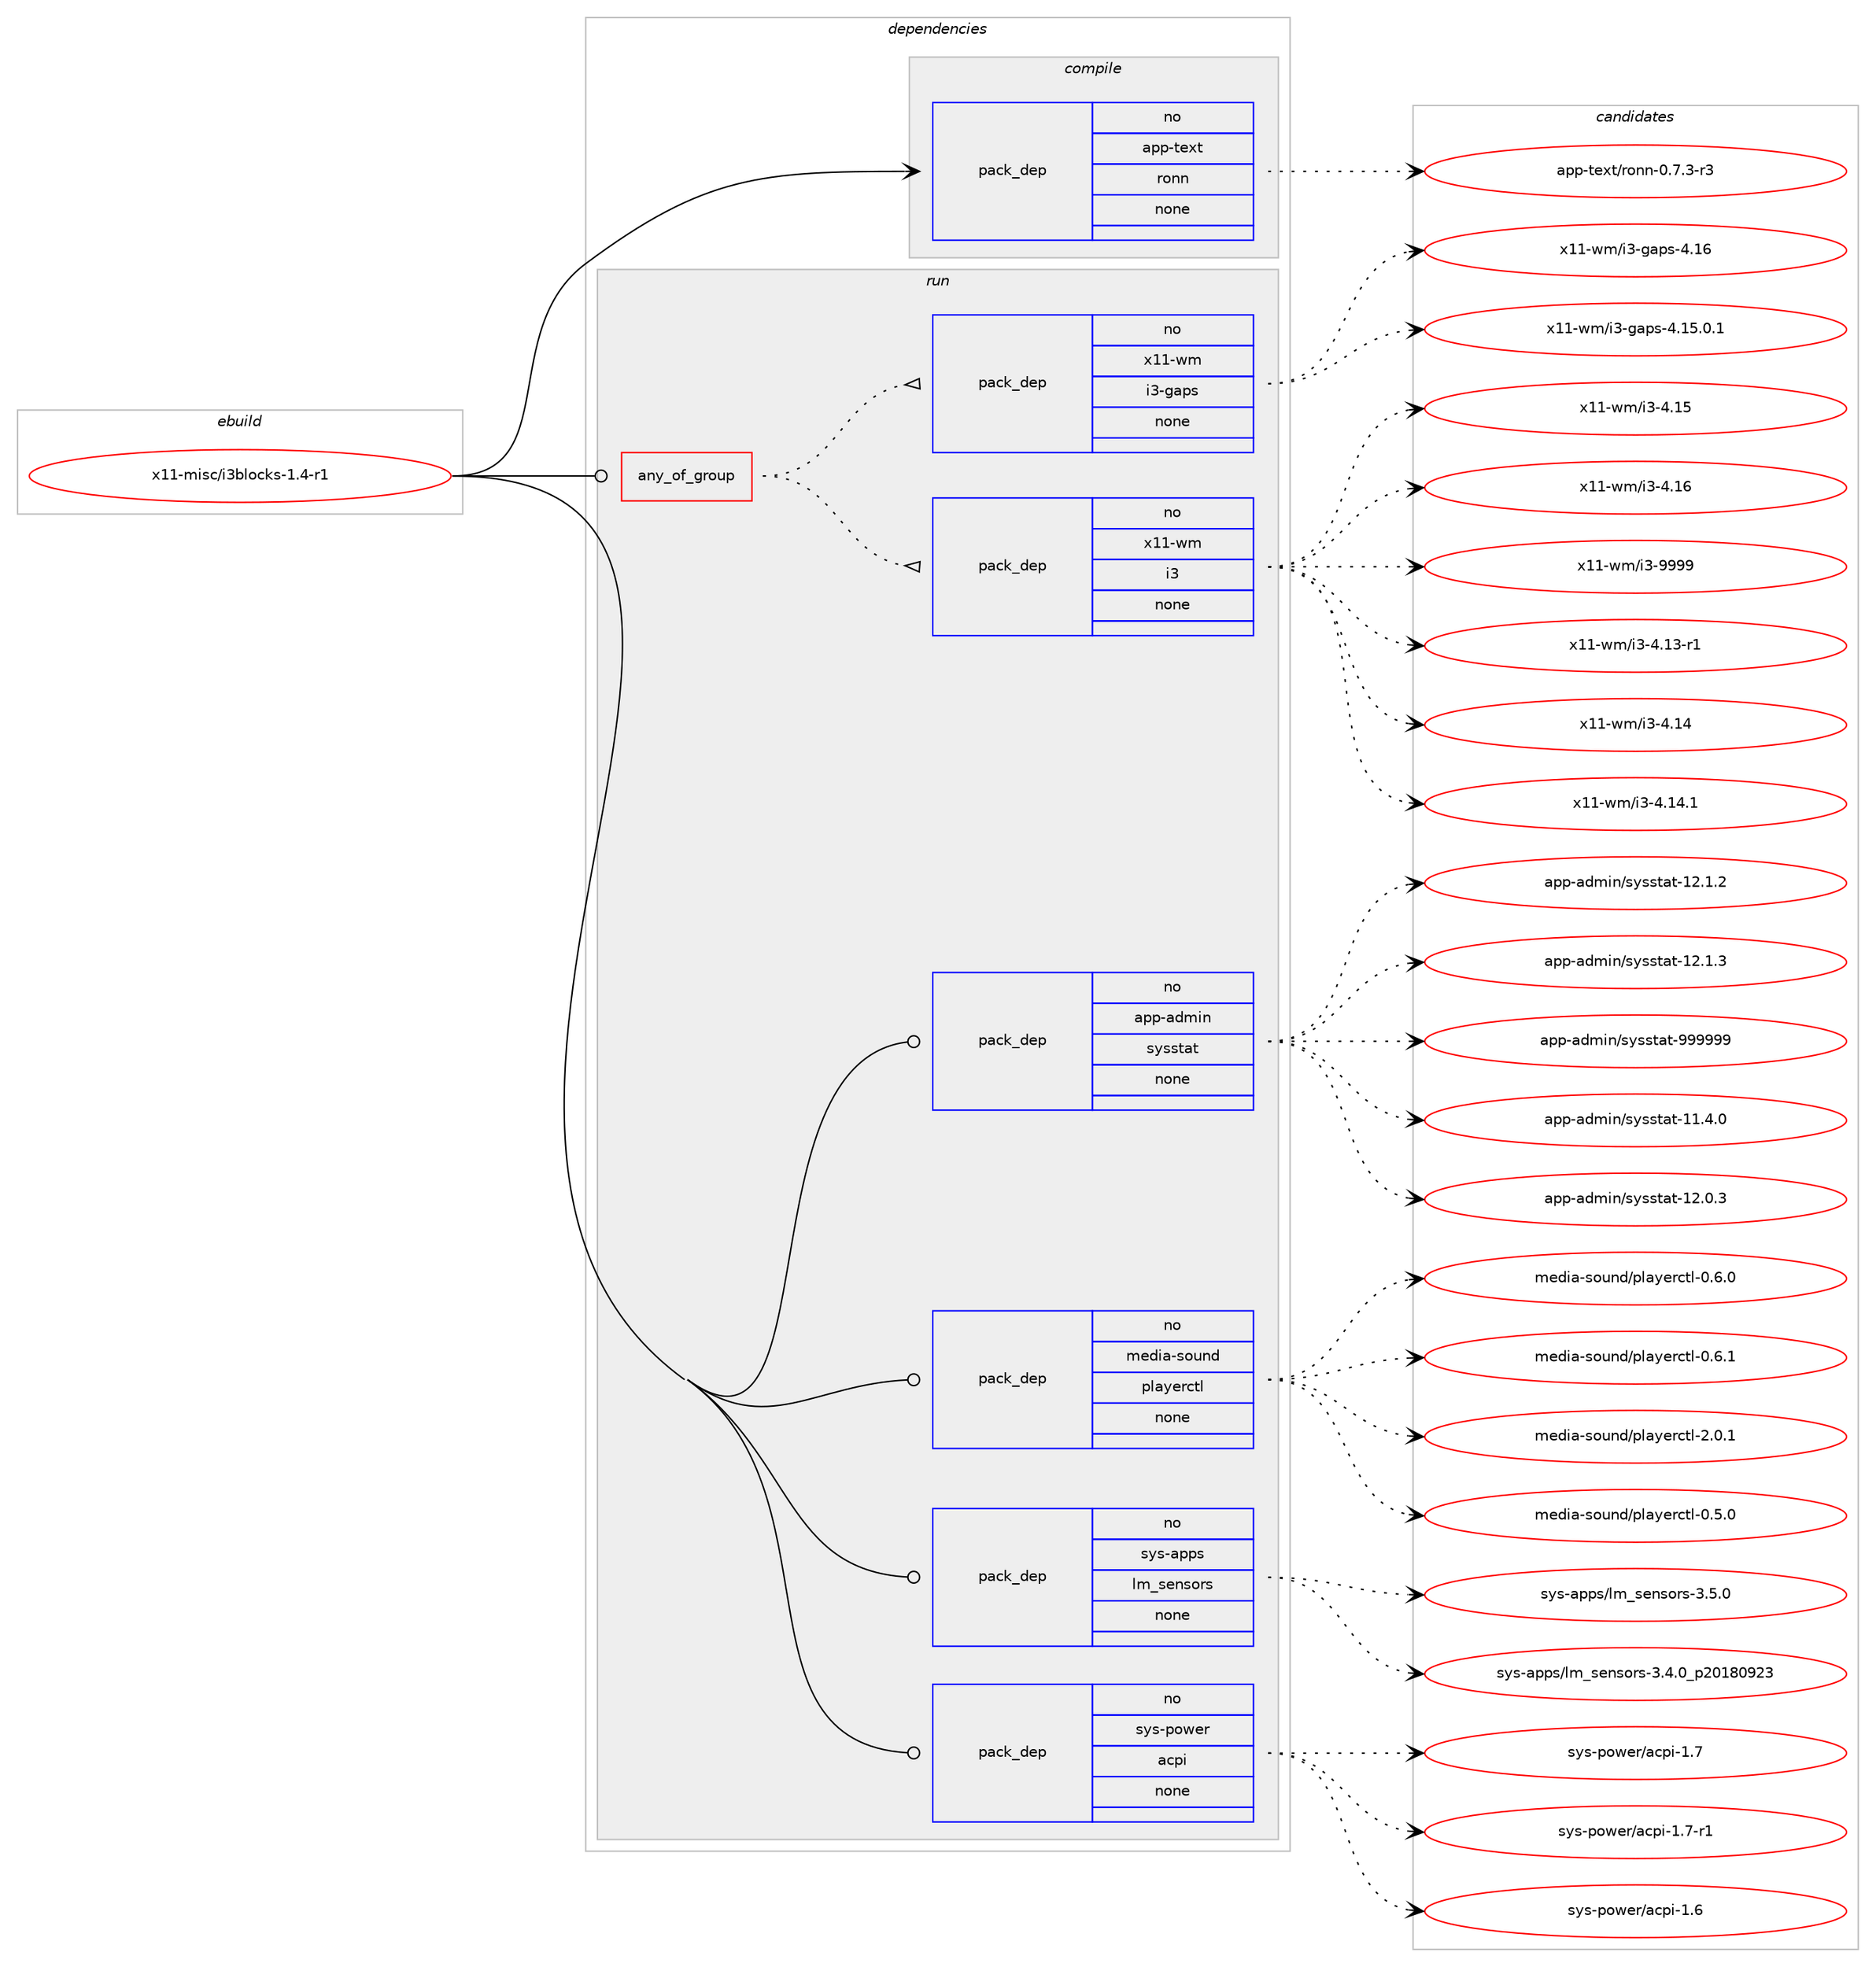 digraph prolog {

# *************
# Graph options
# *************

newrank=true;
concentrate=true;
compound=true;
graph [rankdir=LR,fontname=Helvetica,fontsize=10,ranksep=1.5];#, ranksep=2.5, nodesep=0.2];
edge  [arrowhead=vee];
node  [fontname=Helvetica,fontsize=10];

# **********
# The ebuild
# **********

subgraph cluster_leftcol {
color=gray;
rank=same;
label=<<i>ebuild</i>>;
id [label="x11-misc/i3blocks-1.4-r1", color=red, width=4, href="../x11-misc/i3blocks-1.4-r1.svg"];
}

# ****************
# The dependencies
# ****************

subgraph cluster_midcol {
color=gray;
label=<<i>dependencies</i>>;
subgraph cluster_compile {
fillcolor="#eeeeee";
style=filled;
label=<<i>compile</i>>;
subgraph pack1266771 {
dependency1762926 [label=<<TABLE BORDER="0" CELLBORDER="1" CELLSPACING="0" CELLPADDING="4" WIDTH="220"><TR><TD ROWSPAN="6" CELLPADDING="30">pack_dep</TD></TR><TR><TD WIDTH="110">no</TD></TR><TR><TD>app-text</TD></TR><TR><TD>ronn</TD></TR><TR><TD>none</TD></TR><TR><TD></TD></TR></TABLE>>, shape=none, color=blue];
}
id:e -> dependency1762926:w [weight=20,style="solid",arrowhead="vee"];
}
subgraph cluster_compileandrun {
fillcolor="#eeeeee";
style=filled;
label=<<i>compile and run</i>>;
}
subgraph cluster_run {
fillcolor="#eeeeee";
style=filled;
label=<<i>run</i>>;
subgraph any28675 {
dependency1762927 [label=<<TABLE BORDER="0" CELLBORDER="1" CELLSPACING="0" CELLPADDING="4"><TR><TD CELLPADDING="10">any_of_group</TD></TR></TABLE>>, shape=none, color=red];subgraph pack1266772 {
dependency1762928 [label=<<TABLE BORDER="0" CELLBORDER="1" CELLSPACING="0" CELLPADDING="4" WIDTH="220"><TR><TD ROWSPAN="6" CELLPADDING="30">pack_dep</TD></TR><TR><TD WIDTH="110">no</TD></TR><TR><TD>x11-wm</TD></TR><TR><TD>i3</TD></TR><TR><TD>none</TD></TR><TR><TD></TD></TR></TABLE>>, shape=none, color=blue];
}
dependency1762927:e -> dependency1762928:w [weight=20,style="dotted",arrowhead="oinv"];
subgraph pack1266773 {
dependency1762929 [label=<<TABLE BORDER="0" CELLBORDER="1" CELLSPACING="0" CELLPADDING="4" WIDTH="220"><TR><TD ROWSPAN="6" CELLPADDING="30">pack_dep</TD></TR><TR><TD WIDTH="110">no</TD></TR><TR><TD>x11-wm</TD></TR><TR><TD>i3-gaps</TD></TR><TR><TD>none</TD></TR><TR><TD></TD></TR></TABLE>>, shape=none, color=blue];
}
dependency1762927:e -> dependency1762929:w [weight=20,style="dotted",arrowhead="oinv"];
}
id:e -> dependency1762927:w [weight=20,style="solid",arrowhead="odot"];
subgraph pack1266774 {
dependency1762930 [label=<<TABLE BORDER="0" CELLBORDER="1" CELLSPACING="0" CELLPADDING="4" WIDTH="220"><TR><TD ROWSPAN="6" CELLPADDING="30">pack_dep</TD></TR><TR><TD WIDTH="110">no</TD></TR><TR><TD>app-admin</TD></TR><TR><TD>sysstat</TD></TR><TR><TD>none</TD></TR><TR><TD></TD></TR></TABLE>>, shape=none, color=blue];
}
id:e -> dependency1762930:w [weight=20,style="solid",arrowhead="odot"];
subgraph pack1266775 {
dependency1762931 [label=<<TABLE BORDER="0" CELLBORDER="1" CELLSPACING="0" CELLPADDING="4" WIDTH="220"><TR><TD ROWSPAN="6" CELLPADDING="30">pack_dep</TD></TR><TR><TD WIDTH="110">no</TD></TR><TR><TD>media-sound</TD></TR><TR><TD>playerctl</TD></TR><TR><TD>none</TD></TR><TR><TD></TD></TR></TABLE>>, shape=none, color=blue];
}
id:e -> dependency1762931:w [weight=20,style="solid",arrowhead="odot"];
subgraph pack1266776 {
dependency1762932 [label=<<TABLE BORDER="0" CELLBORDER="1" CELLSPACING="0" CELLPADDING="4" WIDTH="220"><TR><TD ROWSPAN="6" CELLPADDING="30">pack_dep</TD></TR><TR><TD WIDTH="110">no</TD></TR><TR><TD>sys-apps</TD></TR><TR><TD>lm_sensors</TD></TR><TR><TD>none</TD></TR><TR><TD></TD></TR></TABLE>>, shape=none, color=blue];
}
id:e -> dependency1762932:w [weight=20,style="solid",arrowhead="odot"];
subgraph pack1266777 {
dependency1762933 [label=<<TABLE BORDER="0" CELLBORDER="1" CELLSPACING="0" CELLPADDING="4" WIDTH="220"><TR><TD ROWSPAN="6" CELLPADDING="30">pack_dep</TD></TR><TR><TD WIDTH="110">no</TD></TR><TR><TD>sys-power</TD></TR><TR><TD>acpi</TD></TR><TR><TD>none</TD></TR><TR><TD></TD></TR></TABLE>>, shape=none, color=blue];
}
id:e -> dependency1762933:w [weight=20,style="solid",arrowhead="odot"];
}
}

# **************
# The candidates
# **************

subgraph cluster_choices {
rank=same;
color=gray;
label=<<i>candidates</i>>;

subgraph choice1266771 {
color=black;
nodesep=1;
choice9711211245116101120116471141111101104548465546514511451 [label="app-text/ronn-0.7.3-r3", color=red, width=4,href="../app-text/ronn-0.7.3-r3.svg"];
dependency1762926:e -> choice9711211245116101120116471141111101104548465546514511451:w [style=dotted,weight="100"];
}
subgraph choice1266772 {
color=black;
nodesep=1;
choice120494945119109471055145524649514511449 [label="x11-wm/i3-4.13-r1", color=red, width=4,href="../x11-wm/i3-4.13-r1.svg"];
choice12049494511910947105514552464952 [label="x11-wm/i3-4.14", color=red, width=4,href="../x11-wm/i3-4.14.svg"];
choice120494945119109471055145524649524649 [label="x11-wm/i3-4.14.1", color=red, width=4,href="../x11-wm/i3-4.14.1.svg"];
choice12049494511910947105514552464953 [label="x11-wm/i3-4.15", color=red, width=4,href="../x11-wm/i3-4.15.svg"];
choice12049494511910947105514552464954 [label="x11-wm/i3-4.16", color=red, width=4,href="../x11-wm/i3-4.16.svg"];
choice12049494511910947105514557575757 [label="x11-wm/i3-9999", color=red, width=4,href="../x11-wm/i3-9999.svg"];
dependency1762928:e -> choice120494945119109471055145524649514511449:w [style=dotted,weight="100"];
dependency1762928:e -> choice12049494511910947105514552464952:w [style=dotted,weight="100"];
dependency1762928:e -> choice120494945119109471055145524649524649:w [style=dotted,weight="100"];
dependency1762928:e -> choice12049494511910947105514552464953:w [style=dotted,weight="100"];
dependency1762928:e -> choice12049494511910947105514552464954:w [style=dotted,weight="100"];
dependency1762928:e -> choice12049494511910947105514557575757:w [style=dotted,weight="100"];
}
subgraph choice1266773 {
color=black;
nodesep=1;
choice12049494511910947105514510397112115455246495346484649 [label="x11-wm/i3-gaps-4.15.0.1", color=red, width=4,href="../x11-wm/i3-gaps-4.15.0.1.svg"];
choice120494945119109471055145103971121154552464954 [label="x11-wm/i3-gaps-4.16", color=red, width=4,href="../x11-wm/i3-gaps-4.16.svg"];
dependency1762929:e -> choice12049494511910947105514510397112115455246495346484649:w [style=dotted,weight="100"];
dependency1762929:e -> choice120494945119109471055145103971121154552464954:w [style=dotted,weight="100"];
}
subgraph choice1266774 {
color=black;
nodesep=1;
choice971121124597100109105110471151211151151169711645494946524648 [label="app-admin/sysstat-11.4.0", color=red, width=4,href="../app-admin/sysstat-11.4.0.svg"];
choice971121124597100109105110471151211151151169711645495046484651 [label="app-admin/sysstat-12.0.3", color=red, width=4,href="../app-admin/sysstat-12.0.3.svg"];
choice971121124597100109105110471151211151151169711645495046494650 [label="app-admin/sysstat-12.1.2", color=red, width=4,href="../app-admin/sysstat-12.1.2.svg"];
choice971121124597100109105110471151211151151169711645495046494651 [label="app-admin/sysstat-12.1.3", color=red, width=4,href="../app-admin/sysstat-12.1.3.svg"];
choice971121124597100109105110471151211151151169711645575757575757 [label="app-admin/sysstat-999999", color=red, width=4,href="../app-admin/sysstat-999999.svg"];
dependency1762930:e -> choice971121124597100109105110471151211151151169711645494946524648:w [style=dotted,weight="100"];
dependency1762930:e -> choice971121124597100109105110471151211151151169711645495046484651:w [style=dotted,weight="100"];
dependency1762930:e -> choice971121124597100109105110471151211151151169711645495046494650:w [style=dotted,weight="100"];
dependency1762930:e -> choice971121124597100109105110471151211151151169711645495046494651:w [style=dotted,weight="100"];
dependency1762930:e -> choice971121124597100109105110471151211151151169711645575757575757:w [style=dotted,weight="100"];
}
subgraph choice1266775 {
color=black;
nodesep=1;
choice1091011001059745115111117110100471121089712110111499116108454846534648 [label="media-sound/playerctl-0.5.0", color=red, width=4,href="../media-sound/playerctl-0.5.0.svg"];
choice1091011001059745115111117110100471121089712110111499116108454846544648 [label="media-sound/playerctl-0.6.0", color=red, width=4,href="../media-sound/playerctl-0.6.0.svg"];
choice1091011001059745115111117110100471121089712110111499116108454846544649 [label="media-sound/playerctl-0.6.1", color=red, width=4,href="../media-sound/playerctl-0.6.1.svg"];
choice1091011001059745115111117110100471121089712110111499116108455046484649 [label="media-sound/playerctl-2.0.1", color=red, width=4,href="../media-sound/playerctl-2.0.1.svg"];
dependency1762931:e -> choice1091011001059745115111117110100471121089712110111499116108454846534648:w [style=dotted,weight="100"];
dependency1762931:e -> choice1091011001059745115111117110100471121089712110111499116108454846544648:w [style=dotted,weight="100"];
dependency1762931:e -> choice1091011001059745115111117110100471121089712110111499116108454846544649:w [style=dotted,weight="100"];
dependency1762931:e -> choice1091011001059745115111117110100471121089712110111499116108455046484649:w [style=dotted,weight="100"];
}
subgraph choice1266776 {
color=black;
nodesep=1;
choice11512111545971121121154710810995115101110115111114115455146524648951125048495648575051 [label="sys-apps/lm_sensors-3.4.0_p20180923", color=red, width=4,href="../sys-apps/lm_sensors-3.4.0_p20180923.svg"];
choice11512111545971121121154710810995115101110115111114115455146534648 [label="sys-apps/lm_sensors-3.5.0", color=red, width=4,href="../sys-apps/lm_sensors-3.5.0.svg"];
dependency1762932:e -> choice11512111545971121121154710810995115101110115111114115455146524648951125048495648575051:w [style=dotted,weight="100"];
dependency1762932:e -> choice11512111545971121121154710810995115101110115111114115455146534648:w [style=dotted,weight="100"];
}
subgraph choice1266777 {
color=black;
nodesep=1;
choice1151211154511211111910111447979911210545494654 [label="sys-power/acpi-1.6", color=red, width=4,href="../sys-power/acpi-1.6.svg"];
choice1151211154511211111910111447979911210545494655 [label="sys-power/acpi-1.7", color=red, width=4,href="../sys-power/acpi-1.7.svg"];
choice11512111545112111119101114479799112105454946554511449 [label="sys-power/acpi-1.7-r1", color=red, width=4,href="../sys-power/acpi-1.7-r1.svg"];
dependency1762933:e -> choice1151211154511211111910111447979911210545494654:w [style=dotted,weight="100"];
dependency1762933:e -> choice1151211154511211111910111447979911210545494655:w [style=dotted,weight="100"];
dependency1762933:e -> choice11512111545112111119101114479799112105454946554511449:w [style=dotted,weight="100"];
}
}

}
